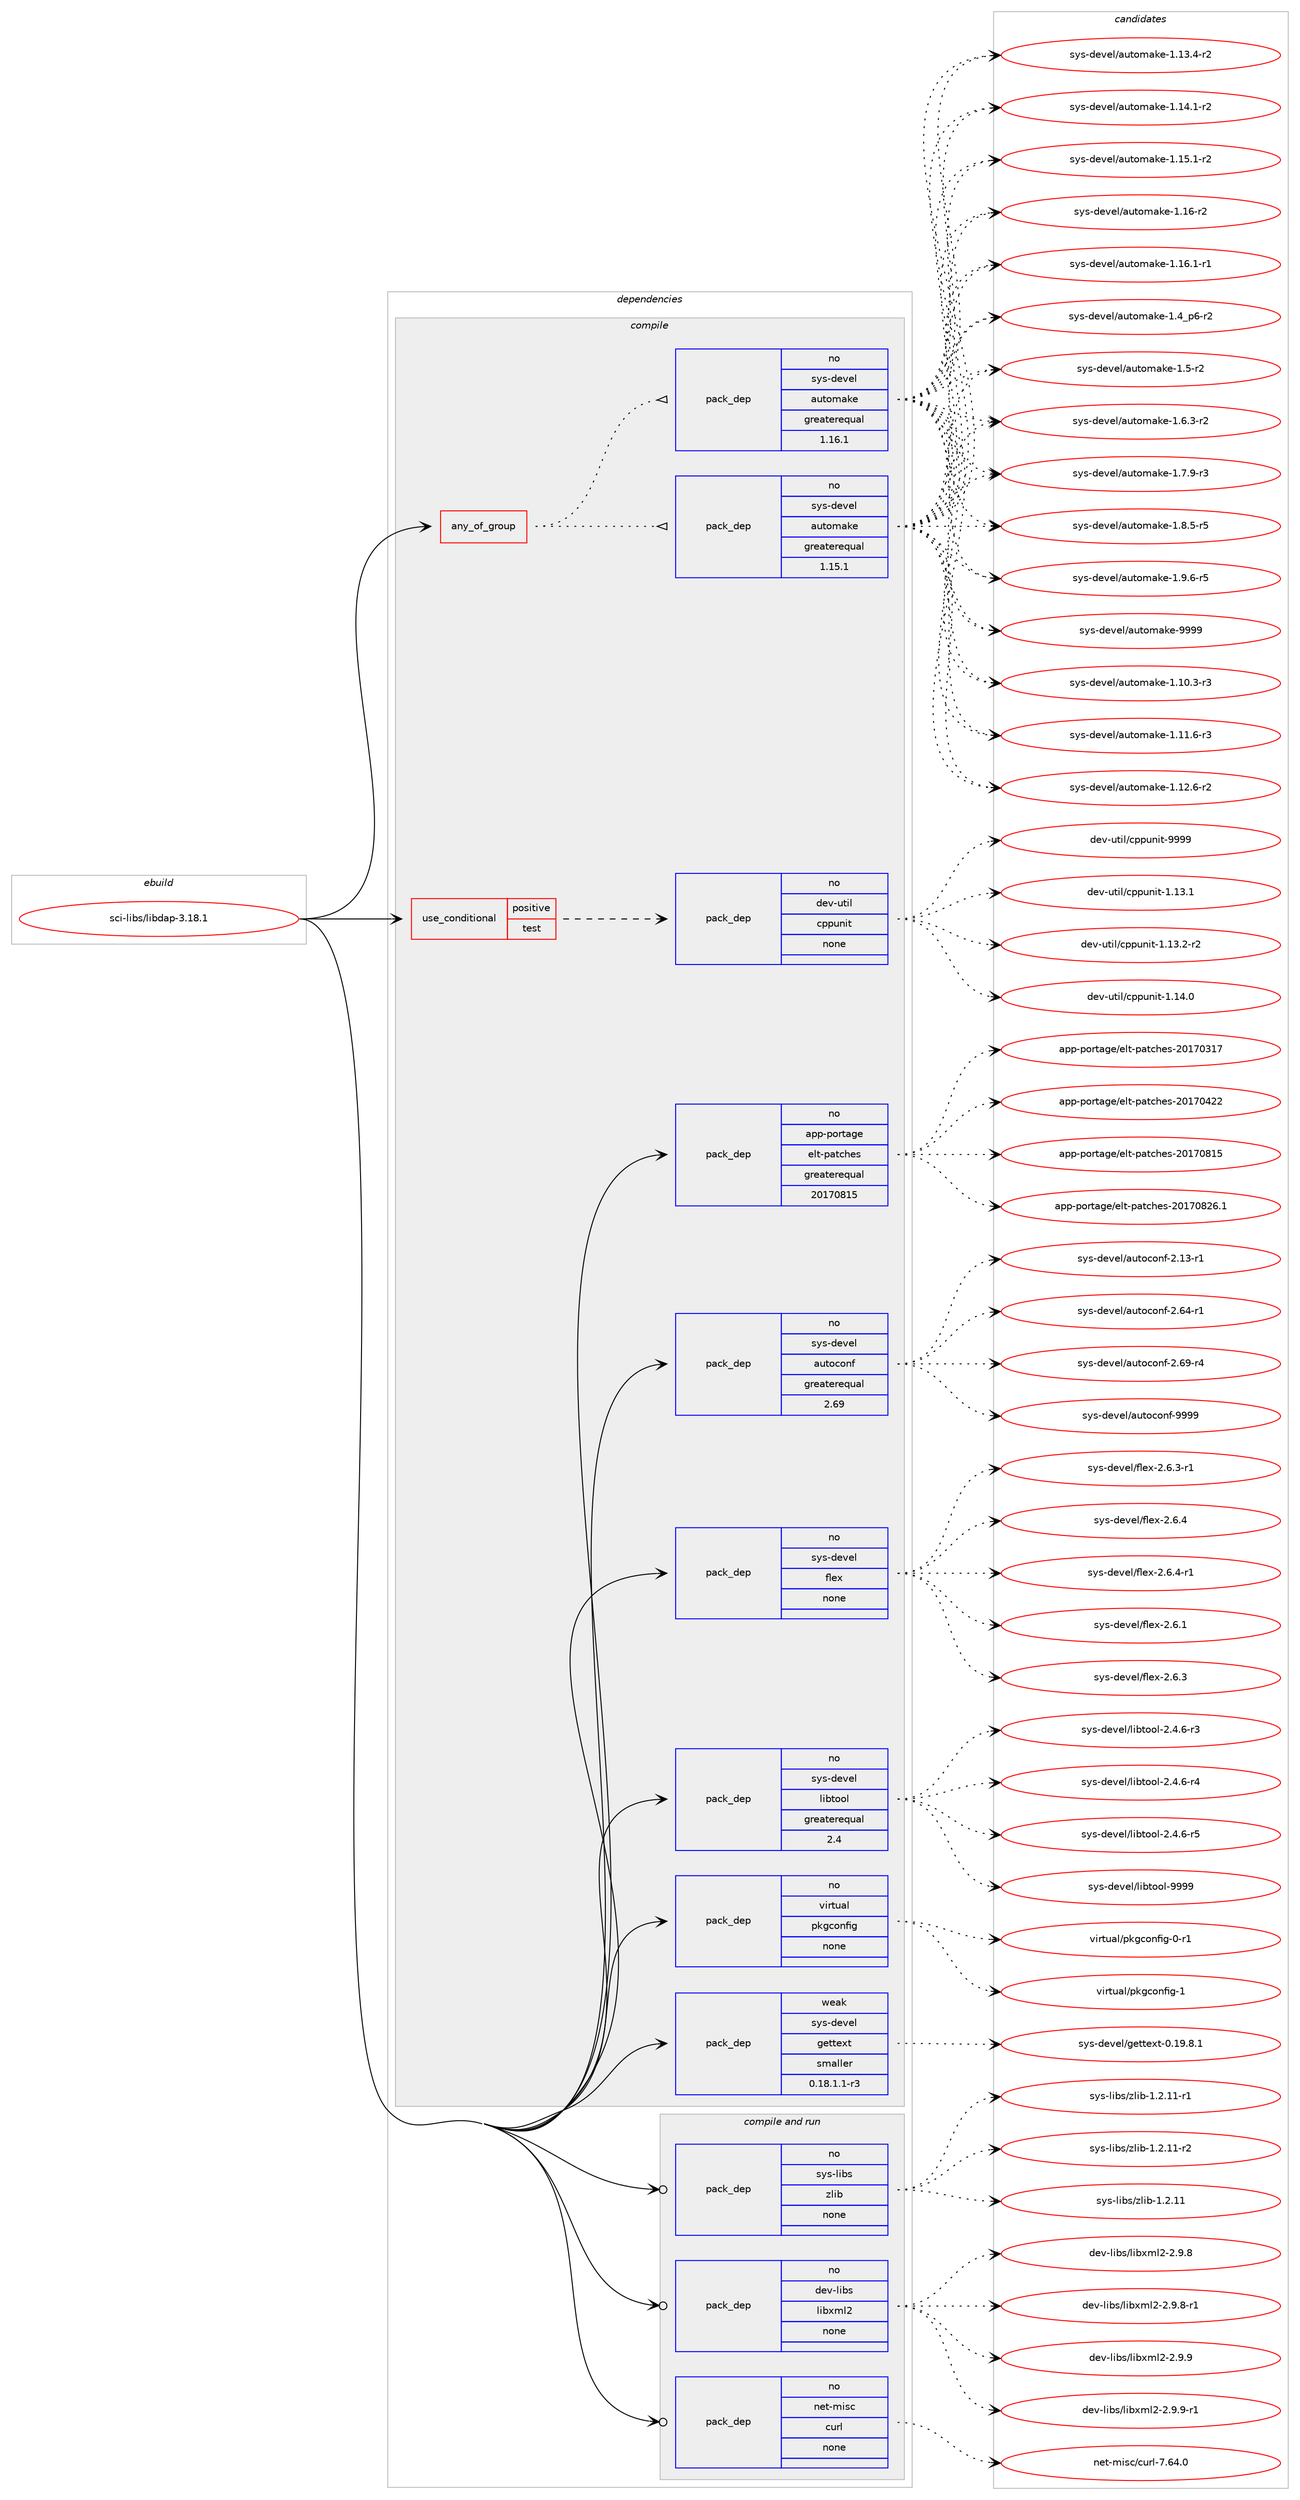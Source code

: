 digraph prolog {

# *************
# Graph options
# *************

newrank=true;
concentrate=true;
compound=true;
graph [rankdir=LR,fontname=Helvetica,fontsize=10,ranksep=1.5];#, ranksep=2.5, nodesep=0.2];
edge  [arrowhead=vee];
node  [fontname=Helvetica,fontsize=10];

# **********
# The ebuild
# **********

subgraph cluster_leftcol {
color=gray;
rank=same;
label=<<i>ebuild</i>>;
id [label="sci-libs/libdap-3.18.1", color=red, width=4, href="../sci-libs/libdap-3.18.1.svg"];
}

# ****************
# The dependencies
# ****************

subgraph cluster_midcol {
color=gray;
label=<<i>dependencies</i>>;
subgraph cluster_compile {
fillcolor="#eeeeee";
style=filled;
label=<<i>compile</i>>;
subgraph any26904 {
dependency1693885 [label=<<TABLE BORDER="0" CELLBORDER="1" CELLSPACING="0" CELLPADDING="4"><TR><TD CELLPADDING="10">any_of_group</TD></TR></TABLE>>, shape=none, color=red];subgraph pack1212656 {
dependency1693886 [label=<<TABLE BORDER="0" CELLBORDER="1" CELLSPACING="0" CELLPADDING="4" WIDTH="220"><TR><TD ROWSPAN="6" CELLPADDING="30">pack_dep</TD></TR><TR><TD WIDTH="110">no</TD></TR><TR><TD>sys-devel</TD></TR><TR><TD>automake</TD></TR><TR><TD>greaterequal</TD></TR><TR><TD>1.16.1</TD></TR></TABLE>>, shape=none, color=blue];
}
dependency1693885:e -> dependency1693886:w [weight=20,style="dotted",arrowhead="oinv"];
subgraph pack1212657 {
dependency1693887 [label=<<TABLE BORDER="0" CELLBORDER="1" CELLSPACING="0" CELLPADDING="4" WIDTH="220"><TR><TD ROWSPAN="6" CELLPADDING="30">pack_dep</TD></TR><TR><TD WIDTH="110">no</TD></TR><TR><TD>sys-devel</TD></TR><TR><TD>automake</TD></TR><TR><TD>greaterequal</TD></TR><TR><TD>1.15.1</TD></TR></TABLE>>, shape=none, color=blue];
}
dependency1693885:e -> dependency1693887:w [weight=20,style="dotted",arrowhead="oinv"];
}
id:e -> dependency1693885:w [weight=20,style="solid",arrowhead="vee"];
subgraph cond453473 {
dependency1693888 [label=<<TABLE BORDER="0" CELLBORDER="1" CELLSPACING="0" CELLPADDING="4"><TR><TD ROWSPAN="3" CELLPADDING="10">use_conditional</TD></TR><TR><TD>positive</TD></TR><TR><TD>test</TD></TR></TABLE>>, shape=none, color=red];
subgraph pack1212658 {
dependency1693889 [label=<<TABLE BORDER="0" CELLBORDER="1" CELLSPACING="0" CELLPADDING="4" WIDTH="220"><TR><TD ROWSPAN="6" CELLPADDING="30">pack_dep</TD></TR><TR><TD WIDTH="110">no</TD></TR><TR><TD>dev-util</TD></TR><TR><TD>cppunit</TD></TR><TR><TD>none</TD></TR><TR><TD></TD></TR></TABLE>>, shape=none, color=blue];
}
dependency1693888:e -> dependency1693889:w [weight=20,style="dashed",arrowhead="vee"];
}
id:e -> dependency1693888:w [weight=20,style="solid",arrowhead="vee"];
subgraph pack1212659 {
dependency1693890 [label=<<TABLE BORDER="0" CELLBORDER="1" CELLSPACING="0" CELLPADDING="4" WIDTH="220"><TR><TD ROWSPAN="6" CELLPADDING="30">pack_dep</TD></TR><TR><TD WIDTH="110">no</TD></TR><TR><TD>app-portage</TD></TR><TR><TD>elt-patches</TD></TR><TR><TD>greaterequal</TD></TR><TR><TD>20170815</TD></TR></TABLE>>, shape=none, color=blue];
}
id:e -> dependency1693890:w [weight=20,style="solid",arrowhead="vee"];
subgraph pack1212660 {
dependency1693891 [label=<<TABLE BORDER="0" CELLBORDER="1" CELLSPACING="0" CELLPADDING="4" WIDTH="220"><TR><TD ROWSPAN="6" CELLPADDING="30">pack_dep</TD></TR><TR><TD WIDTH="110">no</TD></TR><TR><TD>sys-devel</TD></TR><TR><TD>autoconf</TD></TR><TR><TD>greaterequal</TD></TR><TR><TD>2.69</TD></TR></TABLE>>, shape=none, color=blue];
}
id:e -> dependency1693891:w [weight=20,style="solid",arrowhead="vee"];
subgraph pack1212661 {
dependency1693892 [label=<<TABLE BORDER="0" CELLBORDER="1" CELLSPACING="0" CELLPADDING="4" WIDTH="220"><TR><TD ROWSPAN="6" CELLPADDING="30">pack_dep</TD></TR><TR><TD WIDTH="110">no</TD></TR><TR><TD>sys-devel</TD></TR><TR><TD>flex</TD></TR><TR><TD>none</TD></TR><TR><TD></TD></TR></TABLE>>, shape=none, color=blue];
}
id:e -> dependency1693892:w [weight=20,style="solid",arrowhead="vee"];
subgraph pack1212662 {
dependency1693893 [label=<<TABLE BORDER="0" CELLBORDER="1" CELLSPACING="0" CELLPADDING="4" WIDTH="220"><TR><TD ROWSPAN="6" CELLPADDING="30">pack_dep</TD></TR><TR><TD WIDTH="110">no</TD></TR><TR><TD>sys-devel</TD></TR><TR><TD>libtool</TD></TR><TR><TD>greaterequal</TD></TR><TR><TD>2.4</TD></TR></TABLE>>, shape=none, color=blue];
}
id:e -> dependency1693893:w [weight=20,style="solid",arrowhead="vee"];
subgraph pack1212663 {
dependency1693894 [label=<<TABLE BORDER="0" CELLBORDER="1" CELLSPACING="0" CELLPADDING="4" WIDTH="220"><TR><TD ROWSPAN="6" CELLPADDING="30">pack_dep</TD></TR><TR><TD WIDTH="110">no</TD></TR><TR><TD>virtual</TD></TR><TR><TD>pkgconfig</TD></TR><TR><TD>none</TD></TR><TR><TD></TD></TR></TABLE>>, shape=none, color=blue];
}
id:e -> dependency1693894:w [weight=20,style="solid",arrowhead="vee"];
subgraph pack1212664 {
dependency1693895 [label=<<TABLE BORDER="0" CELLBORDER="1" CELLSPACING="0" CELLPADDING="4" WIDTH="220"><TR><TD ROWSPAN="6" CELLPADDING="30">pack_dep</TD></TR><TR><TD WIDTH="110">weak</TD></TR><TR><TD>sys-devel</TD></TR><TR><TD>gettext</TD></TR><TR><TD>smaller</TD></TR><TR><TD>0.18.1.1-r3</TD></TR></TABLE>>, shape=none, color=blue];
}
id:e -> dependency1693895:w [weight=20,style="solid",arrowhead="vee"];
}
subgraph cluster_compileandrun {
fillcolor="#eeeeee";
style=filled;
label=<<i>compile and run</i>>;
subgraph pack1212665 {
dependency1693896 [label=<<TABLE BORDER="0" CELLBORDER="1" CELLSPACING="0" CELLPADDING="4" WIDTH="220"><TR><TD ROWSPAN="6" CELLPADDING="30">pack_dep</TD></TR><TR><TD WIDTH="110">no</TD></TR><TR><TD>dev-libs</TD></TR><TR><TD>libxml2</TD></TR><TR><TD>none</TD></TR><TR><TD></TD></TR></TABLE>>, shape=none, color=blue];
}
id:e -> dependency1693896:w [weight=20,style="solid",arrowhead="odotvee"];
subgraph pack1212666 {
dependency1693897 [label=<<TABLE BORDER="0" CELLBORDER="1" CELLSPACING="0" CELLPADDING="4" WIDTH="220"><TR><TD ROWSPAN="6" CELLPADDING="30">pack_dep</TD></TR><TR><TD WIDTH="110">no</TD></TR><TR><TD>net-misc</TD></TR><TR><TD>curl</TD></TR><TR><TD>none</TD></TR><TR><TD></TD></TR></TABLE>>, shape=none, color=blue];
}
id:e -> dependency1693897:w [weight=20,style="solid",arrowhead="odotvee"];
subgraph pack1212667 {
dependency1693898 [label=<<TABLE BORDER="0" CELLBORDER="1" CELLSPACING="0" CELLPADDING="4" WIDTH="220"><TR><TD ROWSPAN="6" CELLPADDING="30">pack_dep</TD></TR><TR><TD WIDTH="110">no</TD></TR><TR><TD>sys-libs</TD></TR><TR><TD>zlib</TD></TR><TR><TD>none</TD></TR><TR><TD></TD></TR></TABLE>>, shape=none, color=blue];
}
id:e -> dependency1693898:w [weight=20,style="solid",arrowhead="odotvee"];
}
subgraph cluster_run {
fillcolor="#eeeeee";
style=filled;
label=<<i>run</i>>;
}
}

# **************
# The candidates
# **************

subgraph cluster_choices {
rank=same;
color=gray;
label=<<i>candidates</i>>;

subgraph choice1212656 {
color=black;
nodesep=1;
choice11512111545100101118101108479711711611110997107101454946494846514511451 [label="sys-devel/automake-1.10.3-r3", color=red, width=4,href="../sys-devel/automake-1.10.3-r3.svg"];
choice11512111545100101118101108479711711611110997107101454946494946544511451 [label="sys-devel/automake-1.11.6-r3", color=red, width=4,href="../sys-devel/automake-1.11.6-r3.svg"];
choice11512111545100101118101108479711711611110997107101454946495046544511450 [label="sys-devel/automake-1.12.6-r2", color=red, width=4,href="../sys-devel/automake-1.12.6-r2.svg"];
choice11512111545100101118101108479711711611110997107101454946495146524511450 [label="sys-devel/automake-1.13.4-r2", color=red, width=4,href="../sys-devel/automake-1.13.4-r2.svg"];
choice11512111545100101118101108479711711611110997107101454946495246494511450 [label="sys-devel/automake-1.14.1-r2", color=red, width=4,href="../sys-devel/automake-1.14.1-r2.svg"];
choice11512111545100101118101108479711711611110997107101454946495346494511450 [label="sys-devel/automake-1.15.1-r2", color=red, width=4,href="../sys-devel/automake-1.15.1-r2.svg"];
choice1151211154510010111810110847971171161111099710710145494649544511450 [label="sys-devel/automake-1.16-r2", color=red, width=4,href="../sys-devel/automake-1.16-r2.svg"];
choice11512111545100101118101108479711711611110997107101454946495446494511449 [label="sys-devel/automake-1.16.1-r1", color=red, width=4,href="../sys-devel/automake-1.16.1-r1.svg"];
choice115121115451001011181011084797117116111109971071014549465295112544511450 [label="sys-devel/automake-1.4_p6-r2", color=red, width=4,href="../sys-devel/automake-1.4_p6-r2.svg"];
choice11512111545100101118101108479711711611110997107101454946534511450 [label="sys-devel/automake-1.5-r2", color=red, width=4,href="../sys-devel/automake-1.5-r2.svg"];
choice115121115451001011181011084797117116111109971071014549465446514511450 [label="sys-devel/automake-1.6.3-r2", color=red, width=4,href="../sys-devel/automake-1.6.3-r2.svg"];
choice115121115451001011181011084797117116111109971071014549465546574511451 [label="sys-devel/automake-1.7.9-r3", color=red, width=4,href="../sys-devel/automake-1.7.9-r3.svg"];
choice115121115451001011181011084797117116111109971071014549465646534511453 [label="sys-devel/automake-1.8.5-r5", color=red, width=4,href="../sys-devel/automake-1.8.5-r5.svg"];
choice115121115451001011181011084797117116111109971071014549465746544511453 [label="sys-devel/automake-1.9.6-r5", color=red, width=4,href="../sys-devel/automake-1.9.6-r5.svg"];
choice115121115451001011181011084797117116111109971071014557575757 [label="sys-devel/automake-9999", color=red, width=4,href="../sys-devel/automake-9999.svg"];
dependency1693886:e -> choice11512111545100101118101108479711711611110997107101454946494846514511451:w [style=dotted,weight="100"];
dependency1693886:e -> choice11512111545100101118101108479711711611110997107101454946494946544511451:w [style=dotted,weight="100"];
dependency1693886:e -> choice11512111545100101118101108479711711611110997107101454946495046544511450:w [style=dotted,weight="100"];
dependency1693886:e -> choice11512111545100101118101108479711711611110997107101454946495146524511450:w [style=dotted,weight="100"];
dependency1693886:e -> choice11512111545100101118101108479711711611110997107101454946495246494511450:w [style=dotted,weight="100"];
dependency1693886:e -> choice11512111545100101118101108479711711611110997107101454946495346494511450:w [style=dotted,weight="100"];
dependency1693886:e -> choice1151211154510010111810110847971171161111099710710145494649544511450:w [style=dotted,weight="100"];
dependency1693886:e -> choice11512111545100101118101108479711711611110997107101454946495446494511449:w [style=dotted,weight="100"];
dependency1693886:e -> choice115121115451001011181011084797117116111109971071014549465295112544511450:w [style=dotted,weight="100"];
dependency1693886:e -> choice11512111545100101118101108479711711611110997107101454946534511450:w [style=dotted,weight="100"];
dependency1693886:e -> choice115121115451001011181011084797117116111109971071014549465446514511450:w [style=dotted,weight="100"];
dependency1693886:e -> choice115121115451001011181011084797117116111109971071014549465546574511451:w [style=dotted,weight="100"];
dependency1693886:e -> choice115121115451001011181011084797117116111109971071014549465646534511453:w [style=dotted,weight="100"];
dependency1693886:e -> choice115121115451001011181011084797117116111109971071014549465746544511453:w [style=dotted,weight="100"];
dependency1693886:e -> choice115121115451001011181011084797117116111109971071014557575757:w [style=dotted,weight="100"];
}
subgraph choice1212657 {
color=black;
nodesep=1;
choice11512111545100101118101108479711711611110997107101454946494846514511451 [label="sys-devel/automake-1.10.3-r3", color=red, width=4,href="../sys-devel/automake-1.10.3-r3.svg"];
choice11512111545100101118101108479711711611110997107101454946494946544511451 [label="sys-devel/automake-1.11.6-r3", color=red, width=4,href="../sys-devel/automake-1.11.6-r3.svg"];
choice11512111545100101118101108479711711611110997107101454946495046544511450 [label="sys-devel/automake-1.12.6-r2", color=red, width=4,href="../sys-devel/automake-1.12.6-r2.svg"];
choice11512111545100101118101108479711711611110997107101454946495146524511450 [label="sys-devel/automake-1.13.4-r2", color=red, width=4,href="../sys-devel/automake-1.13.4-r2.svg"];
choice11512111545100101118101108479711711611110997107101454946495246494511450 [label="sys-devel/automake-1.14.1-r2", color=red, width=4,href="../sys-devel/automake-1.14.1-r2.svg"];
choice11512111545100101118101108479711711611110997107101454946495346494511450 [label="sys-devel/automake-1.15.1-r2", color=red, width=4,href="../sys-devel/automake-1.15.1-r2.svg"];
choice1151211154510010111810110847971171161111099710710145494649544511450 [label="sys-devel/automake-1.16-r2", color=red, width=4,href="../sys-devel/automake-1.16-r2.svg"];
choice11512111545100101118101108479711711611110997107101454946495446494511449 [label="sys-devel/automake-1.16.1-r1", color=red, width=4,href="../sys-devel/automake-1.16.1-r1.svg"];
choice115121115451001011181011084797117116111109971071014549465295112544511450 [label="sys-devel/automake-1.4_p6-r2", color=red, width=4,href="../sys-devel/automake-1.4_p6-r2.svg"];
choice11512111545100101118101108479711711611110997107101454946534511450 [label="sys-devel/automake-1.5-r2", color=red, width=4,href="../sys-devel/automake-1.5-r2.svg"];
choice115121115451001011181011084797117116111109971071014549465446514511450 [label="sys-devel/automake-1.6.3-r2", color=red, width=4,href="../sys-devel/automake-1.6.3-r2.svg"];
choice115121115451001011181011084797117116111109971071014549465546574511451 [label="sys-devel/automake-1.7.9-r3", color=red, width=4,href="../sys-devel/automake-1.7.9-r3.svg"];
choice115121115451001011181011084797117116111109971071014549465646534511453 [label="sys-devel/automake-1.8.5-r5", color=red, width=4,href="../sys-devel/automake-1.8.5-r5.svg"];
choice115121115451001011181011084797117116111109971071014549465746544511453 [label="sys-devel/automake-1.9.6-r5", color=red, width=4,href="../sys-devel/automake-1.9.6-r5.svg"];
choice115121115451001011181011084797117116111109971071014557575757 [label="sys-devel/automake-9999", color=red, width=4,href="../sys-devel/automake-9999.svg"];
dependency1693887:e -> choice11512111545100101118101108479711711611110997107101454946494846514511451:w [style=dotted,weight="100"];
dependency1693887:e -> choice11512111545100101118101108479711711611110997107101454946494946544511451:w [style=dotted,weight="100"];
dependency1693887:e -> choice11512111545100101118101108479711711611110997107101454946495046544511450:w [style=dotted,weight="100"];
dependency1693887:e -> choice11512111545100101118101108479711711611110997107101454946495146524511450:w [style=dotted,weight="100"];
dependency1693887:e -> choice11512111545100101118101108479711711611110997107101454946495246494511450:w [style=dotted,weight="100"];
dependency1693887:e -> choice11512111545100101118101108479711711611110997107101454946495346494511450:w [style=dotted,weight="100"];
dependency1693887:e -> choice1151211154510010111810110847971171161111099710710145494649544511450:w [style=dotted,weight="100"];
dependency1693887:e -> choice11512111545100101118101108479711711611110997107101454946495446494511449:w [style=dotted,weight="100"];
dependency1693887:e -> choice115121115451001011181011084797117116111109971071014549465295112544511450:w [style=dotted,weight="100"];
dependency1693887:e -> choice11512111545100101118101108479711711611110997107101454946534511450:w [style=dotted,weight="100"];
dependency1693887:e -> choice115121115451001011181011084797117116111109971071014549465446514511450:w [style=dotted,weight="100"];
dependency1693887:e -> choice115121115451001011181011084797117116111109971071014549465546574511451:w [style=dotted,weight="100"];
dependency1693887:e -> choice115121115451001011181011084797117116111109971071014549465646534511453:w [style=dotted,weight="100"];
dependency1693887:e -> choice115121115451001011181011084797117116111109971071014549465746544511453:w [style=dotted,weight="100"];
dependency1693887:e -> choice115121115451001011181011084797117116111109971071014557575757:w [style=dotted,weight="100"];
}
subgraph choice1212658 {
color=black;
nodesep=1;
choice10010111845117116105108479911211211711010511645494649514649 [label="dev-util/cppunit-1.13.1", color=red, width=4,href="../dev-util/cppunit-1.13.1.svg"];
choice100101118451171161051084799112112117110105116454946495146504511450 [label="dev-util/cppunit-1.13.2-r2", color=red, width=4,href="../dev-util/cppunit-1.13.2-r2.svg"];
choice10010111845117116105108479911211211711010511645494649524648 [label="dev-util/cppunit-1.14.0", color=red, width=4,href="../dev-util/cppunit-1.14.0.svg"];
choice1001011184511711610510847991121121171101051164557575757 [label="dev-util/cppunit-9999", color=red, width=4,href="../dev-util/cppunit-9999.svg"];
dependency1693889:e -> choice10010111845117116105108479911211211711010511645494649514649:w [style=dotted,weight="100"];
dependency1693889:e -> choice100101118451171161051084799112112117110105116454946495146504511450:w [style=dotted,weight="100"];
dependency1693889:e -> choice10010111845117116105108479911211211711010511645494649524648:w [style=dotted,weight="100"];
dependency1693889:e -> choice1001011184511711610510847991121121171101051164557575757:w [style=dotted,weight="100"];
}
subgraph choice1212659 {
color=black;
nodesep=1;
choice97112112451121111141169710310147101108116451129711699104101115455048495548514955 [label="app-portage/elt-patches-20170317", color=red, width=4,href="../app-portage/elt-patches-20170317.svg"];
choice97112112451121111141169710310147101108116451129711699104101115455048495548525050 [label="app-portage/elt-patches-20170422", color=red, width=4,href="../app-portage/elt-patches-20170422.svg"];
choice97112112451121111141169710310147101108116451129711699104101115455048495548564953 [label="app-portage/elt-patches-20170815", color=red, width=4,href="../app-portage/elt-patches-20170815.svg"];
choice971121124511211111411697103101471011081164511297116991041011154550484955485650544649 [label="app-portage/elt-patches-20170826.1", color=red, width=4,href="../app-portage/elt-patches-20170826.1.svg"];
dependency1693890:e -> choice97112112451121111141169710310147101108116451129711699104101115455048495548514955:w [style=dotted,weight="100"];
dependency1693890:e -> choice97112112451121111141169710310147101108116451129711699104101115455048495548525050:w [style=dotted,weight="100"];
dependency1693890:e -> choice97112112451121111141169710310147101108116451129711699104101115455048495548564953:w [style=dotted,weight="100"];
dependency1693890:e -> choice971121124511211111411697103101471011081164511297116991041011154550484955485650544649:w [style=dotted,weight="100"];
}
subgraph choice1212660 {
color=black;
nodesep=1;
choice1151211154510010111810110847971171161119911111010245504649514511449 [label="sys-devel/autoconf-2.13-r1", color=red, width=4,href="../sys-devel/autoconf-2.13-r1.svg"];
choice1151211154510010111810110847971171161119911111010245504654524511449 [label="sys-devel/autoconf-2.64-r1", color=red, width=4,href="../sys-devel/autoconf-2.64-r1.svg"];
choice1151211154510010111810110847971171161119911111010245504654574511452 [label="sys-devel/autoconf-2.69-r4", color=red, width=4,href="../sys-devel/autoconf-2.69-r4.svg"];
choice115121115451001011181011084797117116111991111101024557575757 [label="sys-devel/autoconf-9999", color=red, width=4,href="../sys-devel/autoconf-9999.svg"];
dependency1693891:e -> choice1151211154510010111810110847971171161119911111010245504649514511449:w [style=dotted,weight="100"];
dependency1693891:e -> choice1151211154510010111810110847971171161119911111010245504654524511449:w [style=dotted,weight="100"];
dependency1693891:e -> choice1151211154510010111810110847971171161119911111010245504654574511452:w [style=dotted,weight="100"];
dependency1693891:e -> choice115121115451001011181011084797117116111991111101024557575757:w [style=dotted,weight="100"];
}
subgraph choice1212661 {
color=black;
nodesep=1;
choice1151211154510010111810110847102108101120455046544649 [label="sys-devel/flex-2.6.1", color=red, width=4,href="../sys-devel/flex-2.6.1.svg"];
choice1151211154510010111810110847102108101120455046544651 [label="sys-devel/flex-2.6.3", color=red, width=4,href="../sys-devel/flex-2.6.3.svg"];
choice11512111545100101118101108471021081011204550465446514511449 [label="sys-devel/flex-2.6.3-r1", color=red, width=4,href="../sys-devel/flex-2.6.3-r1.svg"];
choice1151211154510010111810110847102108101120455046544652 [label="sys-devel/flex-2.6.4", color=red, width=4,href="../sys-devel/flex-2.6.4.svg"];
choice11512111545100101118101108471021081011204550465446524511449 [label="sys-devel/flex-2.6.4-r1", color=red, width=4,href="../sys-devel/flex-2.6.4-r1.svg"];
dependency1693892:e -> choice1151211154510010111810110847102108101120455046544649:w [style=dotted,weight="100"];
dependency1693892:e -> choice1151211154510010111810110847102108101120455046544651:w [style=dotted,weight="100"];
dependency1693892:e -> choice11512111545100101118101108471021081011204550465446514511449:w [style=dotted,weight="100"];
dependency1693892:e -> choice1151211154510010111810110847102108101120455046544652:w [style=dotted,weight="100"];
dependency1693892:e -> choice11512111545100101118101108471021081011204550465446524511449:w [style=dotted,weight="100"];
}
subgraph choice1212662 {
color=black;
nodesep=1;
choice1151211154510010111810110847108105981161111111084550465246544511451 [label="sys-devel/libtool-2.4.6-r3", color=red, width=4,href="../sys-devel/libtool-2.4.6-r3.svg"];
choice1151211154510010111810110847108105981161111111084550465246544511452 [label="sys-devel/libtool-2.4.6-r4", color=red, width=4,href="../sys-devel/libtool-2.4.6-r4.svg"];
choice1151211154510010111810110847108105981161111111084550465246544511453 [label="sys-devel/libtool-2.4.6-r5", color=red, width=4,href="../sys-devel/libtool-2.4.6-r5.svg"];
choice1151211154510010111810110847108105981161111111084557575757 [label="sys-devel/libtool-9999", color=red, width=4,href="../sys-devel/libtool-9999.svg"];
dependency1693893:e -> choice1151211154510010111810110847108105981161111111084550465246544511451:w [style=dotted,weight="100"];
dependency1693893:e -> choice1151211154510010111810110847108105981161111111084550465246544511452:w [style=dotted,weight="100"];
dependency1693893:e -> choice1151211154510010111810110847108105981161111111084550465246544511453:w [style=dotted,weight="100"];
dependency1693893:e -> choice1151211154510010111810110847108105981161111111084557575757:w [style=dotted,weight="100"];
}
subgraph choice1212663 {
color=black;
nodesep=1;
choice11810511411611797108471121071039911111010210510345484511449 [label="virtual/pkgconfig-0-r1", color=red, width=4,href="../virtual/pkgconfig-0-r1.svg"];
choice1181051141161179710847112107103991111101021051034549 [label="virtual/pkgconfig-1", color=red, width=4,href="../virtual/pkgconfig-1.svg"];
dependency1693894:e -> choice11810511411611797108471121071039911111010210510345484511449:w [style=dotted,weight="100"];
dependency1693894:e -> choice1181051141161179710847112107103991111101021051034549:w [style=dotted,weight="100"];
}
subgraph choice1212664 {
color=black;
nodesep=1;
choice1151211154510010111810110847103101116116101120116454846495746564649 [label="sys-devel/gettext-0.19.8.1", color=red, width=4,href="../sys-devel/gettext-0.19.8.1.svg"];
dependency1693895:e -> choice1151211154510010111810110847103101116116101120116454846495746564649:w [style=dotted,weight="100"];
}
subgraph choice1212665 {
color=black;
nodesep=1;
choice1001011184510810598115471081059812010910850455046574656 [label="dev-libs/libxml2-2.9.8", color=red, width=4,href="../dev-libs/libxml2-2.9.8.svg"];
choice10010111845108105981154710810598120109108504550465746564511449 [label="dev-libs/libxml2-2.9.8-r1", color=red, width=4,href="../dev-libs/libxml2-2.9.8-r1.svg"];
choice1001011184510810598115471081059812010910850455046574657 [label="dev-libs/libxml2-2.9.9", color=red, width=4,href="../dev-libs/libxml2-2.9.9.svg"];
choice10010111845108105981154710810598120109108504550465746574511449 [label="dev-libs/libxml2-2.9.9-r1", color=red, width=4,href="../dev-libs/libxml2-2.9.9-r1.svg"];
dependency1693896:e -> choice1001011184510810598115471081059812010910850455046574656:w [style=dotted,weight="100"];
dependency1693896:e -> choice10010111845108105981154710810598120109108504550465746564511449:w [style=dotted,weight="100"];
dependency1693896:e -> choice1001011184510810598115471081059812010910850455046574657:w [style=dotted,weight="100"];
dependency1693896:e -> choice10010111845108105981154710810598120109108504550465746574511449:w [style=dotted,weight="100"];
}
subgraph choice1212666 {
color=black;
nodesep=1;
choice1101011164510910511599479911711410845554654524648 [label="net-misc/curl-7.64.0", color=red, width=4,href="../net-misc/curl-7.64.0.svg"];
dependency1693897:e -> choice1101011164510910511599479911711410845554654524648:w [style=dotted,weight="100"];
}
subgraph choice1212667 {
color=black;
nodesep=1;
choice1151211154510810598115471221081059845494650464949 [label="sys-libs/zlib-1.2.11", color=red, width=4,href="../sys-libs/zlib-1.2.11.svg"];
choice11512111545108105981154712210810598454946504649494511449 [label="sys-libs/zlib-1.2.11-r1", color=red, width=4,href="../sys-libs/zlib-1.2.11-r1.svg"];
choice11512111545108105981154712210810598454946504649494511450 [label="sys-libs/zlib-1.2.11-r2", color=red, width=4,href="../sys-libs/zlib-1.2.11-r2.svg"];
dependency1693898:e -> choice1151211154510810598115471221081059845494650464949:w [style=dotted,weight="100"];
dependency1693898:e -> choice11512111545108105981154712210810598454946504649494511449:w [style=dotted,weight="100"];
dependency1693898:e -> choice11512111545108105981154712210810598454946504649494511450:w [style=dotted,weight="100"];
}
}

}
